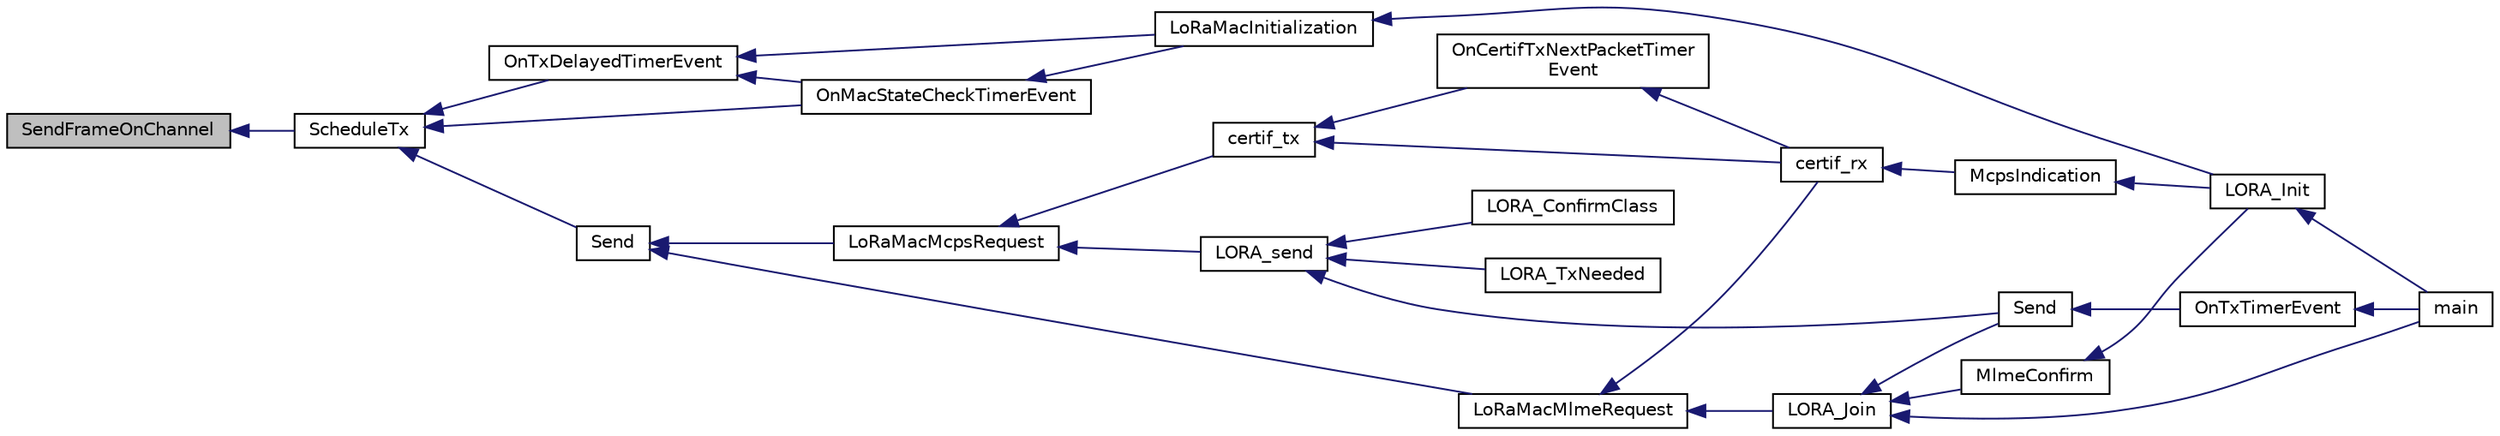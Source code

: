 digraph "SendFrameOnChannel"
{
  edge [fontname="Helvetica",fontsize="10",labelfontname="Helvetica",labelfontsize="10"];
  node [fontname="Helvetica",fontsize="10",shape=record];
  rankdir="LR";
  Node673 [label="SendFrameOnChannel",height=0.2,width=0.4,color="black", fillcolor="grey75", style="filled", fontcolor="black"];
  Node673 -> Node674 [dir="back",color="midnightblue",fontsize="10",style="solid"];
  Node674 [label="ScheduleTx",height=0.2,width=0.4,color="black", fillcolor="white", style="filled",URL="$_lo_ra_mac_8c.html#afac9f47df560a2c63ebe868fcf531716"];
  Node674 -> Node675 [dir="back",color="midnightblue",fontsize="10",style="solid"];
  Node675 [label="OnMacStateCheckTimerEvent",height=0.2,width=0.4,color="black", fillcolor="white", style="filled",URL="$_lo_ra_mac_8c.html#a3f66ff4ffb45c3be2a603fec651da617",tooltip="Function executed on Resend Frame timer event. "];
  Node675 -> Node676 [dir="back",color="midnightblue",fontsize="10",style="solid"];
  Node676 [label="LoRaMacInitialization",height=0.2,width=0.4,color="black", fillcolor="white", style="filled",URL="$group___l_o_r_a_m_a_c.html#ga7ca445cf825e45999810b3991273eba5",tooltip="LoRaMAC layer initialization "];
  Node676 -> Node677 [dir="back",color="midnightblue",fontsize="10",style="solid"];
  Node677 [label="LORA_Init",height=0.2,width=0.4,color="black", fillcolor="white", style="filled",URL="$lora_8h.html#a60e6c21550fcaf1cadb87454348046ad",tooltip="Lora Initialisation "];
  Node677 -> Node678 [dir="back",color="midnightblue",fontsize="10",style="solid"];
  Node678 [label="main",height=0.2,width=0.4,color="black", fillcolor="white", style="filled",URL="$main_8c.html#a840291bc02cba5474a4cb46a9b9566fe",tooltip="Main program "];
  Node674 -> Node679 [dir="back",color="midnightblue",fontsize="10",style="solid"];
  Node679 [label="OnTxDelayedTimerEvent",height=0.2,width=0.4,color="black", fillcolor="white", style="filled",URL="$_lo_ra_mac_8c.html#aff2188867ec43982ec7701c4815bc0ba",tooltip="Function executed on duty cycle delayed Tx timer event "];
  Node679 -> Node675 [dir="back",color="midnightblue",fontsize="10",style="solid"];
  Node679 -> Node676 [dir="back",color="midnightblue",fontsize="10",style="solid"];
  Node674 -> Node680 [dir="back",color="midnightblue",fontsize="10",style="solid"];
  Node680 [label="Send",height=0.2,width=0.4,color="black", fillcolor="white", style="filled",URL="$_lo_ra_mac_8c.html#a1d5d30b5cbe0349bab89375480c377bf",tooltip="LoRaMAC layer generic send frame "];
  Node680 -> Node681 [dir="back",color="midnightblue",fontsize="10",style="solid"];
  Node681 [label="LoRaMacMlmeRequest",height=0.2,width=0.4,color="black", fillcolor="white", style="filled",URL="$group___l_o_r_a_m_a_c.html#ga097113f30feecc17c780940ff74af33e",tooltip="LoRaMAC MLME-Request "];
  Node681 -> Node682 [dir="back",color="midnightblue",fontsize="10",style="solid"];
  Node682 [label="certif_rx",height=0.2,width=0.4,color="black", fillcolor="white", style="filled",URL="$lora-test_8h.html#ad5e51928ecf0cca8d4f33f9e9c10aba4"];
  Node682 -> Node683 [dir="back",color="midnightblue",fontsize="10",style="solid"];
  Node683 [label="McpsIndication",height=0.2,width=0.4,color="black", fillcolor="white", style="filled",URL="$lora_8c.html#aa62f56dcd70e02213fc6e5d0f04b3d1c",tooltip="MCPS-Indication event function "];
  Node683 -> Node677 [dir="back",color="midnightblue",fontsize="10",style="solid"];
  Node681 -> Node684 [dir="back",color="midnightblue",fontsize="10",style="solid"];
  Node684 [label="LORA_Join",height=0.2,width=0.4,color="black", fillcolor="white", style="filled",URL="$lora_8h.html#a3671e53923a80ddbbd43e56342fd94fa",tooltip="Join a Lora Network in classA  if the device is ABP, this is a pass through functon ..."];
  Node684 -> Node685 [dir="back",color="midnightblue",fontsize="10",style="solid"];
  Node685 [label="MlmeConfirm",height=0.2,width=0.4,color="black", fillcolor="white", style="filled",URL="$lora_8c.html#ab72b68cc96c6187003c5dd6e325a74c7",tooltip="MLME-Confirm event function "];
  Node685 -> Node677 [dir="back",color="midnightblue",fontsize="10",style="solid"];
  Node684 -> Node678 [dir="back",color="midnightblue",fontsize="10",style="solid"];
  Node684 -> Node686 [dir="back",color="midnightblue",fontsize="10",style="solid"];
  Node686 [label="Send",height=0.2,width=0.4,color="black", fillcolor="white", style="filled",URL="$main_8c.html#ac96d7cf33dce81bb57a803bb3839d458"];
  Node686 -> Node687 [dir="back",color="midnightblue",fontsize="10",style="solid"];
  Node687 [label="OnTxTimerEvent",height=0.2,width=0.4,color="black", fillcolor="white", style="filled",URL="$main_8c.html#aa660732a6ebc018e235409094d603160"];
  Node687 -> Node678 [dir="back",color="midnightblue",fontsize="10",style="solid"];
  Node680 -> Node688 [dir="back",color="midnightblue",fontsize="10",style="solid"];
  Node688 [label="LoRaMacMcpsRequest",height=0.2,width=0.4,color="black", fillcolor="white", style="filled",URL="$group___l_o_r_a_m_a_c.html#ga79768f8a3c22aaff84d4dfcc77ad508c",tooltip="LoRaMAC MCPS-Request "];
  Node688 -> Node689 [dir="back",color="midnightblue",fontsize="10",style="solid"];
  Node689 [label="certif_tx",height=0.2,width=0.4,color="black", fillcolor="white", style="filled",URL="$lora-test_8c.html#a735361add977554215fd3e1e70b74760"];
  Node689 -> Node682 [dir="back",color="midnightblue",fontsize="10",style="solid"];
  Node689 -> Node690 [dir="back",color="midnightblue",fontsize="10",style="solid"];
  Node690 [label="OnCertifTxNextPacketTimer\lEvent",height=0.2,width=0.4,color="black", fillcolor="white", style="filled",URL="$lora-test_8c.html#a2e3edcd940d4df35743fe87783f89bbc",tooltip="Function executed on TxNextPacket Timeout event "];
  Node690 -> Node682 [dir="back",color="midnightblue",fontsize="10",style="solid"];
  Node688 -> Node691 [dir="back",color="midnightblue",fontsize="10",style="solid"];
  Node691 [label="LORA_send",height=0.2,width=0.4,color="black", fillcolor="white", style="filled",URL="$lora_8h.html#a343d8f2ddf9b21cb458e4a3e09076b5e",tooltip="run Lora classA state Machine "];
  Node691 -> Node686 [dir="back",color="midnightblue",fontsize="10",style="solid"];
  Node691 -> Node692 [dir="back",color="midnightblue",fontsize="10",style="solid"];
  Node692 [label="LORA_ConfirmClass",height=0.2,width=0.4,color="black", fillcolor="white", style="filled",URL="$main_8c.html#abf14859b334f10d0a38ee8489bee4bc1"];
  Node691 -> Node693 [dir="back",color="midnightblue",fontsize="10",style="solid"];
  Node693 [label="LORA_TxNeeded",height=0.2,width=0.4,color="black", fillcolor="white", style="filled",URL="$main_8c.html#a0bc8d6aec6bbd336bb8fd19cedd8a8b3"];
}
